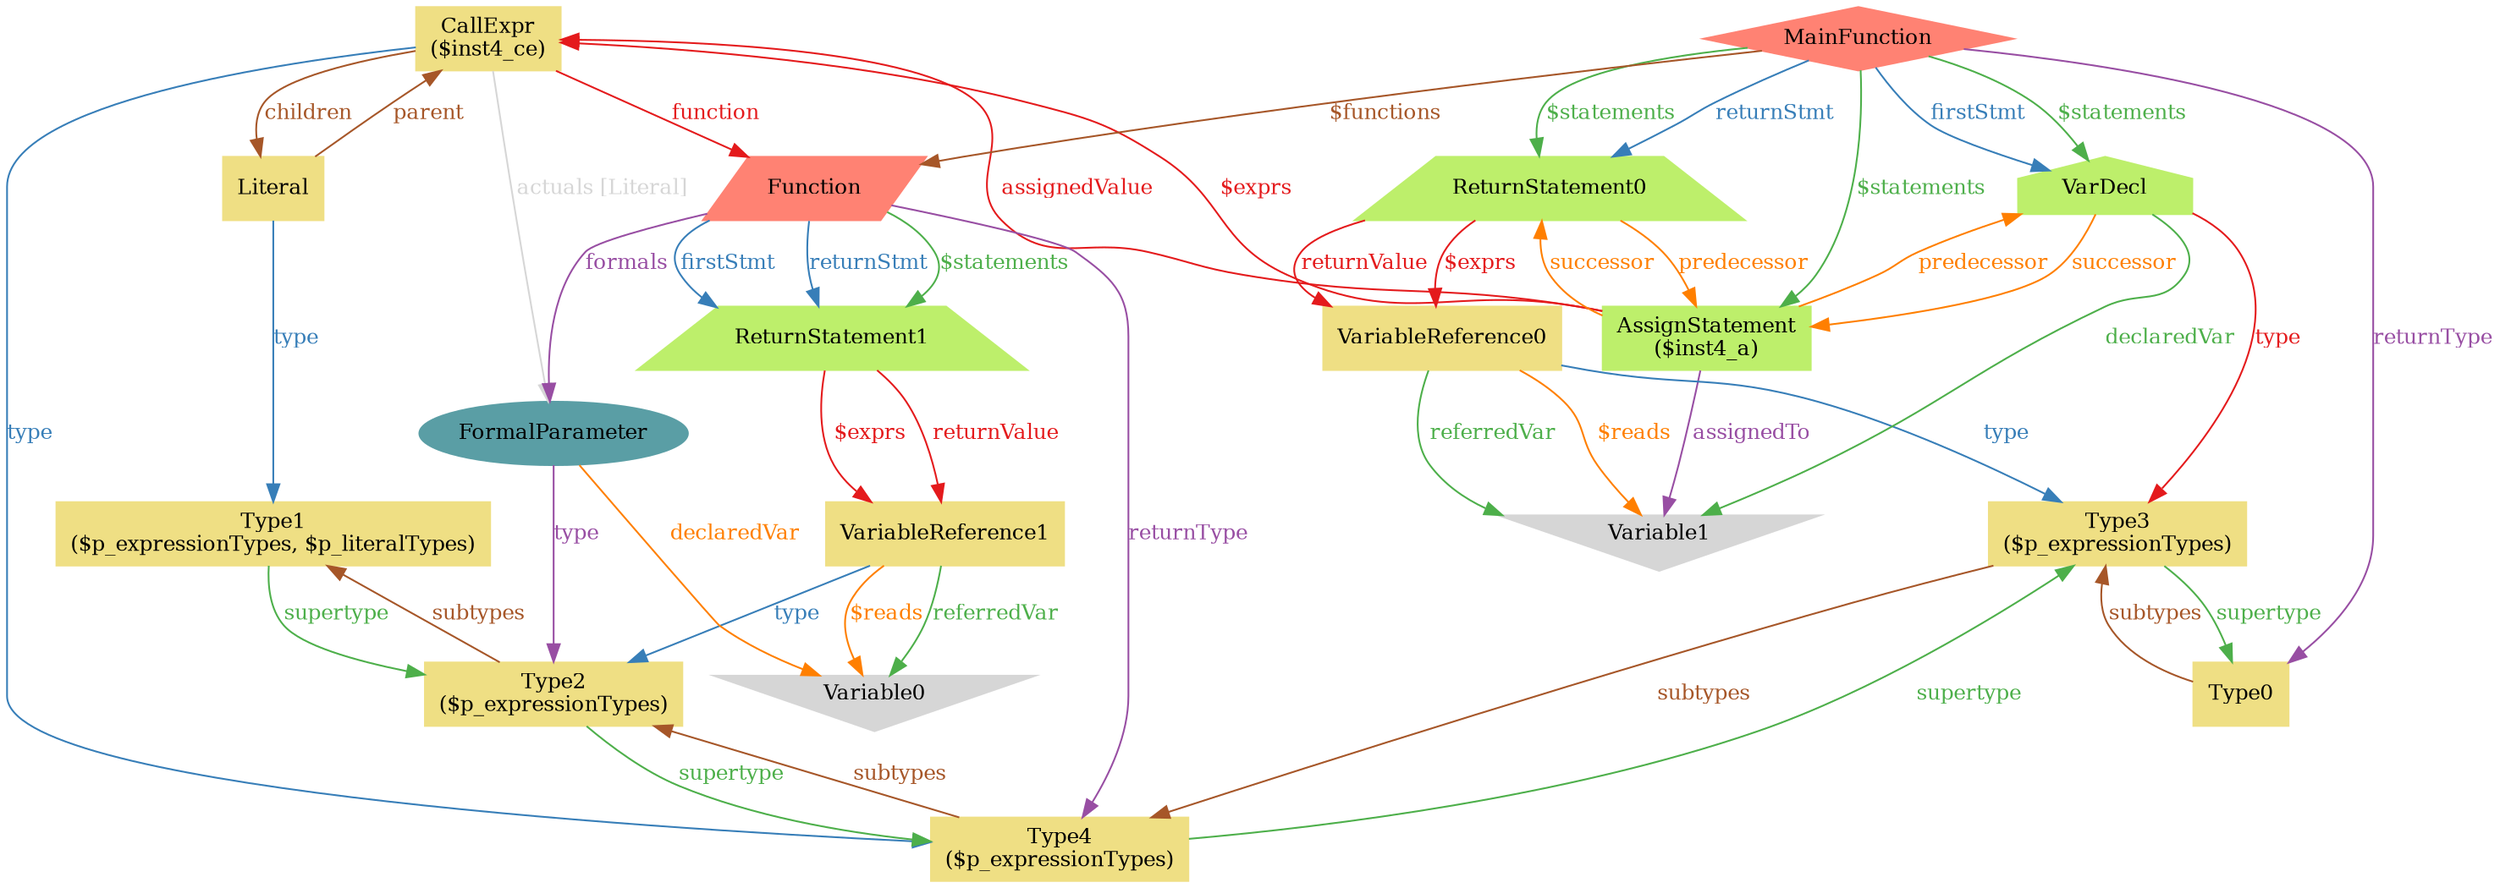 digraph "graph" {
graph [fontsize=12]
node [fontsize=12]
edge [fontsize=12]
rankdir=TB;
"N16" -> "N2" [uuid = "<AssignStatement, CallExpr>", color = "#e41a1c", fontcolor = "#e41a1c", style = "solid", label = "$exprs", dir = "back", weight = "1"]
"N9" -> "N8" [uuid = "<ReturnStatement0, VariableReference0>", color = "#e41a1c", fontcolor = "#e41a1c", style = "solid", label = "$exprs", dir = "forward", weight = "1"]
"N13" -> "N12" [uuid = "<ReturnStatement1, VariableReference1>", color = "#e41a1c", fontcolor = "#e41a1c", style = "solid", label = "$exprs", dir = "forward", weight = "1"]
"N17" -> "N15" [uuid = "<MainFunction, Function>", color = "#a65628", fontcolor = "#a65628", style = "solid", label = "$functions", dir = "forward", weight = "1"]
"N8" -> "N1" [uuid = "<VariableReference0, Variable1>", color = "#ff7f00", fontcolor = "#ff7f00", style = "solid", label = "$reads", dir = "forward", weight = "1"]
"N12" -> "N0" [uuid = "<VariableReference1, Variable0>", color = "#ff7f00", fontcolor = "#ff7f00", style = "solid", label = "$reads", dir = "forward", weight = "1"]
"N15" -> "N13" [uuid = "<Function, ReturnStatement1>", color = "#4daf4a", fontcolor = "#4daf4a", style = "solid", label = "$statements", dir = "forward", weight = "1"]
"N17" -> "N2" [uuid = "<MainFunction, AssignStatement>", color = "#4daf4a", fontcolor = "#4daf4a", style = "solid", label = "$statements", dir = "forward", weight = "1"]
"N17" -> "N9" [uuid = "<MainFunction, ReturnStatement0>", color = "#4daf4a", fontcolor = "#4daf4a", style = "solid", label = "$statements", dir = "forward", weight = "1"]
"N17" -> "N10" [uuid = "<MainFunction, VarDecl>", color = "#4daf4a", fontcolor = "#4daf4a", style = "solid", label = "$statements", dir = "forward", weight = "1"]
"N16" -> "N14" [uuid = "<CallExpr, Literal, FormalParameter>", color = "#d6d6d6", fontcolor = "#d6d6d6", style = "solid", label = "actuals [Literal]", dir = "forward", weight = "1"]
"N2" -> "N1" [uuid = "<AssignStatement, Variable1>", color = "#984ea3", fontcolor = "#984ea3", style = "solid", label = "assignedTo", dir = "forward", weight = "1"]
"N16" -> "N2" [uuid = "<AssignStatement, CallExpr>", color = "#e41a1c", fontcolor = "#e41a1c", style = "solid", label = "assignedValue", dir = "back", weight = "1"]
"N16" -> "N11" [uuid = "<CallExpr, Literal>", color = "#a65628", fontcolor = "#a65628", style = "solid", label = "children", dir = "forward", weight = "1"]
"N14" -> "N0" [uuid = "<FormalParameter, Variable0>", color = "#ff7f00", fontcolor = "#ff7f00", style = "solid", label = "declaredVar", dir = "forward", weight = "1"]
"N10" -> "N1" [uuid = "<VarDecl, Variable1>", color = "#4daf4a", fontcolor = "#4daf4a", style = "solid", label = "declaredVar", dir = "forward", weight = "1"]
"N15" -> "N13" [uuid = "<Function, ReturnStatement1>", color = "#377eb8", fontcolor = "#377eb8", style = "solid", label = "firstStmt", dir = "forward", weight = "1"]
"N17" -> "N10" [uuid = "<MainFunction, VarDecl>", color = "#377eb8", fontcolor = "#377eb8", style = "solid", label = "firstStmt", dir = "forward", weight = "1"]
"N15" -> "N14" [uuid = "<Function, FormalParameter>", color = "#984ea3", fontcolor = "#984ea3", style = "solid", label = "formals", dir = "forward", weight = "1"]
"N16" -> "N15" [uuid = "<CallExpr, Function>", color = "#e41a1c", fontcolor = "#e41a1c", style = "solid", label = "function", dir = "forward", weight = "1"]
"N16" -> "N11" [uuid = "<Literal, CallExpr>", color = "#a65628", fontcolor = "#a65628", style = "solid", label = "parent", dir = "back", weight = "1"]
"N10" -> "N2" [uuid = "<AssignStatement, VarDecl>", color = "#ff7f00", fontcolor = "#ff7f00", style = "solid", label = "predecessor", dir = "back", weight = "1"]
"N9" -> "N2" [uuid = "<ReturnStatement0, AssignStatement>", color = "#ff7f00", fontcolor = "#ff7f00", style = "solid", label = "predecessor", dir = "forward", weight = "1"]
"N8" -> "N1" [uuid = "<VariableReference0, Variable1>", color = "#4daf4a", fontcolor = "#4daf4a", style = "solid", label = "referredVar", dir = "forward", weight = "1"]
"N12" -> "N0" [uuid = "<VariableReference1, Variable0>", color = "#4daf4a", fontcolor = "#4daf4a", style = "solid", label = "referredVar", dir = "forward", weight = "1"]
"N15" -> "N13" [uuid = "<Function, ReturnStatement1>", color = "#377eb8", fontcolor = "#377eb8", style = "solid", label = "returnStmt", dir = "forward", weight = "1"]
"N17" -> "N9" [uuid = "<MainFunction, ReturnStatement0>", color = "#377eb8", fontcolor = "#377eb8", style = "solid", label = "returnStmt", dir = "forward", weight = "1"]
"N15" -> "N4" [uuid = "<Function, Type4>", color = "#984ea3", fontcolor = "#984ea3", style = "solid", label = "returnType", dir = "forward", weight = "1"]
"N17" -> "N3" [uuid = "<MainFunction, Type0>", color = "#984ea3", fontcolor = "#984ea3", style = "solid", label = "returnType", dir = "forward", weight = "1"]
"N9" -> "N8" [uuid = "<ReturnStatement0, VariableReference0>", color = "#e41a1c", fontcolor = "#e41a1c", style = "solid", label = "returnValue", dir = "forward", weight = "1"]
"N13" -> "N12" [uuid = "<ReturnStatement1, VariableReference1>", color = "#e41a1c", fontcolor = "#e41a1c", style = "solid", label = "returnValue", dir = "forward", weight = "1"]
"N7" -> "N3" [uuid = "<Type0, Type3>", color = "#a65628", fontcolor = "#a65628", style = "solid", label = "subtypes", dir = "back", weight = "1"]
"N6" -> "N5" [uuid = "<Type2, Type1>", color = "#a65628", fontcolor = "#a65628", style = "solid", label = "subtypes", dir = "back", weight = "1"]
"N7" -> "N4" [uuid = "<Type3, Type4>", color = "#a65628", fontcolor = "#a65628", style = "solid", label = "subtypes", dir = "forward", weight = "1"]
"N5" -> "N4" [uuid = "<Type4, Type2>", color = "#a65628", fontcolor = "#a65628", style = "solid", label = "subtypes", dir = "back", weight = "1"]
"N9" -> "N2" [uuid = "<AssignStatement, ReturnStatement0>", color = "#ff7f00", fontcolor = "#ff7f00", style = "solid", label = "successor", dir = "back", weight = "1"]
"N10" -> "N2" [uuid = "<VarDecl, AssignStatement>", color = "#ff7f00", fontcolor = "#ff7f00", style = "solid", label = "successor", dir = "forward", weight = "1"]
"N6" -> "N5" [uuid = "<Type1, Type2>", color = "#4daf4a", fontcolor = "#4daf4a", style = "solid", label = "supertype", dir = "forward", weight = "1"]
"N5" -> "N4" [uuid = "<Type2, Type4>", color = "#4daf4a", fontcolor = "#4daf4a", style = "solid", label = "supertype", dir = "forward", weight = "1"]
"N7" -> "N3" [uuid = "<Type3, Type0>", color = "#4daf4a", fontcolor = "#4daf4a", style = "solid", label = "supertype", dir = "forward", weight = "1"]
"N7" -> "N4" [uuid = "<Type4, Type3>", color = "#4daf4a", fontcolor = "#4daf4a", style = "solid", label = "supertype", dir = "back", weight = "1"]
"N16" -> "N4" [uuid = "<CallExpr, Type4>", color = "#377eb8", fontcolor = "#377eb8", style = "solid", label = "type", dir = "forward", weight = "1"]
"N11" -> "N6" [uuid = "<Literal, Type1>", color = "#377eb8", fontcolor = "#377eb8", style = "solid", label = "type", dir = "forward", weight = "1"]
"N8" -> "N7" [uuid = "<VariableReference0, Type3>", color = "#377eb8", fontcolor = "#377eb8", style = "solid", label = "type", dir = "forward", weight = "1"]
"N12" -> "N5" [uuid = "<VariableReference1, Type2>", color = "#377eb8", fontcolor = "#377eb8", style = "solid", label = "type", dir = "forward", weight = "1"]
"N14" -> "N5" [uuid = "<FormalParameter, Type2>", color = "#984ea3", fontcolor = "#984ea3", style = "solid", label = "type", dir = "forward", weight = "1"]
"N10" -> "N7" [uuid = "<VarDecl, Type3>", color = "#e41a1c", fontcolor = "#e41a1c", style = "solid", label = "type", dir = "forward", weight = "1"]
"N0" [uuid="Variable0", label="Variable0", color="#d6d6d6", fontcolor = "#000000", shape = "invtriangle", style = "filled, solid"]
"N1" [uuid="Variable1", label="Variable1", color="#d6d6d6", fontcolor = "#000000", shape = "invtriangle", style = "filled, solid"]
"N2" [uuid="AssignStatement", label="AssignStatement\n($inst4_a)", color="#bdef6b", fontcolor = "#000000", shape = "box", style = "filled, solid"]
"N3" [uuid="Type0", label="Type0", color="#efdf84", fontcolor = "#000000", shape = "box", style = "filled, solid"]
"N4" [uuid="Type4", label="Type4\n($p_expressionTypes)", color="#efdf84", fontcolor = "#000000", shape = "box", style = "filled, solid"]
"N5" [uuid="Type2", label="Type2\n($p_expressionTypes)", color="#efdf84", fontcolor = "#000000", shape = "box", style = "filled, solid"]
"N6" [uuid="Type1", label="Type1\n($p_expressionTypes, $p_literalTypes)", color="#efdf84", fontcolor = "#000000", shape = "box", style = "filled, solid"]
"N7" [uuid="Type3", label="Type3\n($p_expressionTypes)", color="#efdf84", fontcolor = "#000000", shape = "box", style = "filled, solid"]
"N8" [uuid="VariableReference0", label="VariableReference0", color="#efdf84", fontcolor = "#000000", shape = "box", style = "filled, solid"]
"N9" [uuid="ReturnStatement0", label="ReturnStatement0", color="#bdef6b", fontcolor = "#000000", shape = "trapezium", style = "filled, solid"]
"N10" [uuid="VarDecl", label="VarDecl", color="#bdef6b", fontcolor = "#000000", shape = "house", style = "filled, solid"]
"N11" [uuid="Literal", label="Literal", color="#efdf84", fontcolor = "#000000", shape = "box", style = "filled, solid"]
"N12" [uuid="VariableReference1", label="VariableReference1", color="#efdf84", fontcolor = "#000000", shape = "box", style = "filled, solid"]
"N13" [uuid="ReturnStatement1", label="ReturnStatement1", color="#bdef6b", fontcolor = "#000000", shape = "trapezium", style = "filled, solid"]
"N14" [uuid="FormalParameter", label="FormalParameter", color="#5a9ea5", fontcolor = "#000000", shape = "ellipse", style = "filled, solid"]
"N15" [uuid="Function", label="Function", color="#ff8273", fontcolor = "#000000", shape = "parallelogram", style = "filled, solid"]
"N16" [uuid="CallExpr", label="CallExpr\n($inst4_ce)", color="#efdf84", fontcolor = "#000000", shape = "box", style = "filled, solid"]
"N17" [uuid="MainFunction", label="MainFunction", color="#ff8273", fontcolor = "#000000", shape = "diamond", style = "filled, solid"]
}
